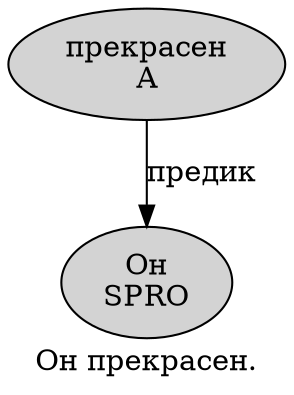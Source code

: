digraph SENTENCE_1823 {
	graph [label="Он прекрасен."]
	node [style=filled]
		0 [label="Он
SPRO" color="" fillcolor=lightgray penwidth=1 shape=ellipse]
		1 [label="прекрасен
A" color="" fillcolor=lightgray penwidth=1 shape=ellipse]
			1 -> 0 [label="предик"]
}